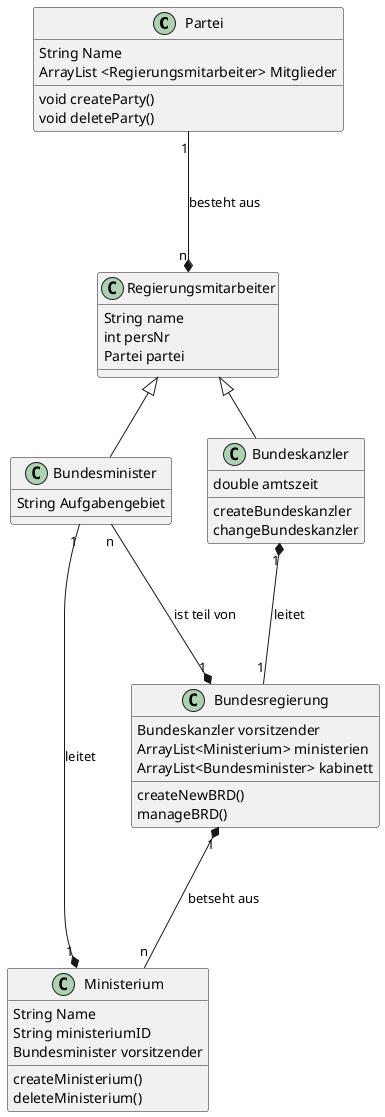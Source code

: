 @startuml
'https://plantuml.com/object-diagram

class Partei{
    String Name
    ArrayList <Regierungsmitarbeiter> Mitglieder
    {method} void createParty()
    {method} void deleteParty()

}
class Regierungsmitarbeiter{
    String name
    int persNr
    Partei partei

}

class Ministerium {
    String Name
    String ministeriumID
    Bundesminister vorsitzender
    {method} createMinisterium()
    {method} deleteMinisterium()

}
class Bundesminister {
    String Aufgabengebiet

}
class Bundeskanzler{
    double amtszeit
    {method} createBundeskanzler
    {method} changeBundeskanzler


}
class Bundesregierung{
    Bundeskanzler vorsitzender
    ArrayList<Ministerium> ministerien
    ArrayList<Bundesminister> kabinett
    {method} createNewBRD()
    {method} manageBRD()
}

Bundeskanzler  "1" *---  "1"  Bundesregierung : leitet
Bundesminister "1" ---*  "1"  Ministerium : leitet
Bundesregierung "1" *--- "n" Ministerium : betseht aus
Regierungsmitarbeiter <|-- Bundesminister
Regierungsmitarbeiter <|-- Bundeskanzler
Bundesminister "n" ---* "1" Bundesregierung : ist teil von
Partei "1" ---* "n" Regierungsmitarbeiter : besteht aus

@enduml
